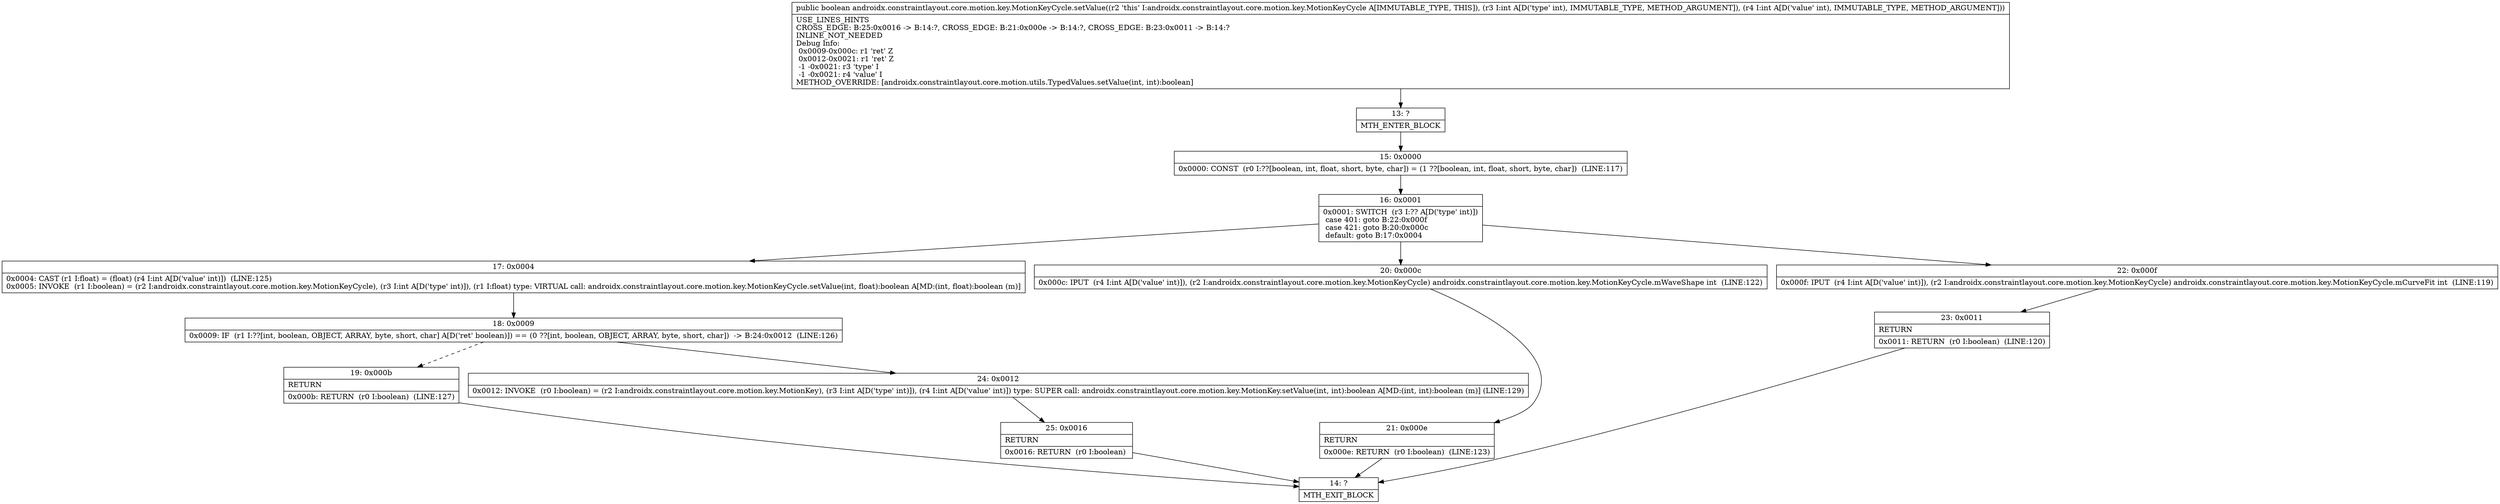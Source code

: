 digraph "CFG forandroidx.constraintlayout.core.motion.key.MotionKeyCycle.setValue(II)Z" {
Node_13 [shape=record,label="{13\:\ ?|MTH_ENTER_BLOCK\l}"];
Node_15 [shape=record,label="{15\:\ 0x0000|0x0000: CONST  (r0 I:??[boolean, int, float, short, byte, char]) = (1 ??[boolean, int, float, short, byte, char])  (LINE:117)\l}"];
Node_16 [shape=record,label="{16\:\ 0x0001|0x0001: SWITCH  (r3 I:?? A[D('type' int)])\l case 401: goto B:22:0x000f\l case 421: goto B:20:0x000c\l default: goto B:17:0x0004 \l}"];
Node_17 [shape=record,label="{17\:\ 0x0004|0x0004: CAST (r1 I:float) = (float) (r4 I:int A[D('value' int)])  (LINE:125)\l0x0005: INVOKE  (r1 I:boolean) = (r2 I:androidx.constraintlayout.core.motion.key.MotionKeyCycle), (r3 I:int A[D('type' int)]), (r1 I:float) type: VIRTUAL call: androidx.constraintlayout.core.motion.key.MotionKeyCycle.setValue(int, float):boolean A[MD:(int, float):boolean (m)]\l}"];
Node_18 [shape=record,label="{18\:\ 0x0009|0x0009: IF  (r1 I:??[int, boolean, OBJECT, ARRAY, byte, short, char] A[D('ret' boolean)]) == (0 ??[int, boolean, OBJECT, ARRAY, byte, short, char])  \-\> B:24:0x0012  (LINE:126)\l}"];
Node_19 [shape=record,label="{19\:\ 0x000b|RETURN\l|0x000b: RETURN  (r0 I:boolean)  (LINE:127)\l}"];
Node_14 [shape=record,label="{14\:\ ?|MTH_EXIT_BLOCK\l}"];
Node_24 [shape=record,label="{24\:\ 0x0012|0x0012: INVOKE  (r0 I:boolean) = (r2 I:androidx.constraintlayout.core.motion.key.MotionKey), (r3 I:int A[D('type' int)]), (r4 I:int A[D('value' int)]) type: SUPER call: androidx.constraintlayout.core.motion.key.MotionKey.setValue(int, int):boolean A[MD:(int, int):boolean (m)] (LINE:129)\l}"];
Node_25 [shape=record,label="{25\:\ 0x0016|RETURN\l|0x0016: RETURN  (r0 I:boolean) \l}"];
Node_20 [shape=record,label="{20\:\ 0x000c|0x000c: IPUT  (r4 I:int A[D('value' int)]), (r2 I:androidx.constraintlayout.core.motion.key.MotionKeyCycle) androidx.constraintlayout.core.motion.key.MotionKeyCycle.mWaveShape int  (LINE:122)\l}"];
Node_21 [shape=record,label="{21\:\ 0x000e|RETURN\l|0x000e: RETURN  (r0 I:boolean)  (LINE:123)\l}"];
Node_22 [shape=record,label="{22\:\ 0x000f|0x000f: IPUT  (r4 I:int A[D('value' int)]), (r2 I:androidx.constraintlayout.core.motion.key.MotionKeyCycle) androidx.constraintlayout.core.motion.key.MotionKeyCycle.mCurveFit int  (LINE:119)\l}"];
Node_23 [shape=record,label="{23\:\ 0x0011|RETURN\l|0x0011: RETURN  (r0 I:boolean)  (LINE:120)\l}"];
MethodNode[shape=record,label="{public boolean androidx.constraintlayout.core.motion.key.MotionKeyCycle.setValue((r2 'this' I:androidx.constraintlayout.core.motion.key.MotionKeyCycle A[IMMUTABLE_TYPE, THIS]), (r3 I:int A[D('type' int), IMMUTABLE_TYPE, METHOD_ARGUMENT]), (r4 I:int A[D('value' int), IMMUTABLE_TYPE, METHOD_ARGUMENT]))  | USE_LINES_HINTS\lCROSS_EDGE: B:25:0x0016 \-\> B:14:?, CROSS_EDGE: B:21:0x000e \-\> B:14:?, CROSS_EDGE: B:23:0x0011 \-\> B:14:?\lINLINE_NOT_NEEDED\lDebug Info:\l  0x0009\-0x000c: r1 'ret' Z\l  0x0012\-0x0021: r1 'ret' Z\l  \-1 \-0x0021: r3 'type' I\l  \-1 \-0x0021: r4 'value' I\lMETHOD_OVERRIDE: [androidx.constraintlayout.core.motion.utils.TypedValues.setValue(int, int):boolean]\l}"];
MethodNode -> Node_13;Node_13 -> Node_15;
Node_15 -> Node_16;
Node_16 -> Node_17;
Node_16 -> Node_20;
Node_16 -> Node_22;
Node_17 -> Node_18;
Node_18 -> Node_19[style=dashed];
Node_18 -> Node_24;
Node_19 -> Node_14;
Node_24 -> Node_25;
Node_25 -> Node_14;
Node_20 -> Node_21;
Node_21 -> Node_14;
Node_22 -> Node_23;
Node_23 -> Node_14;
}

